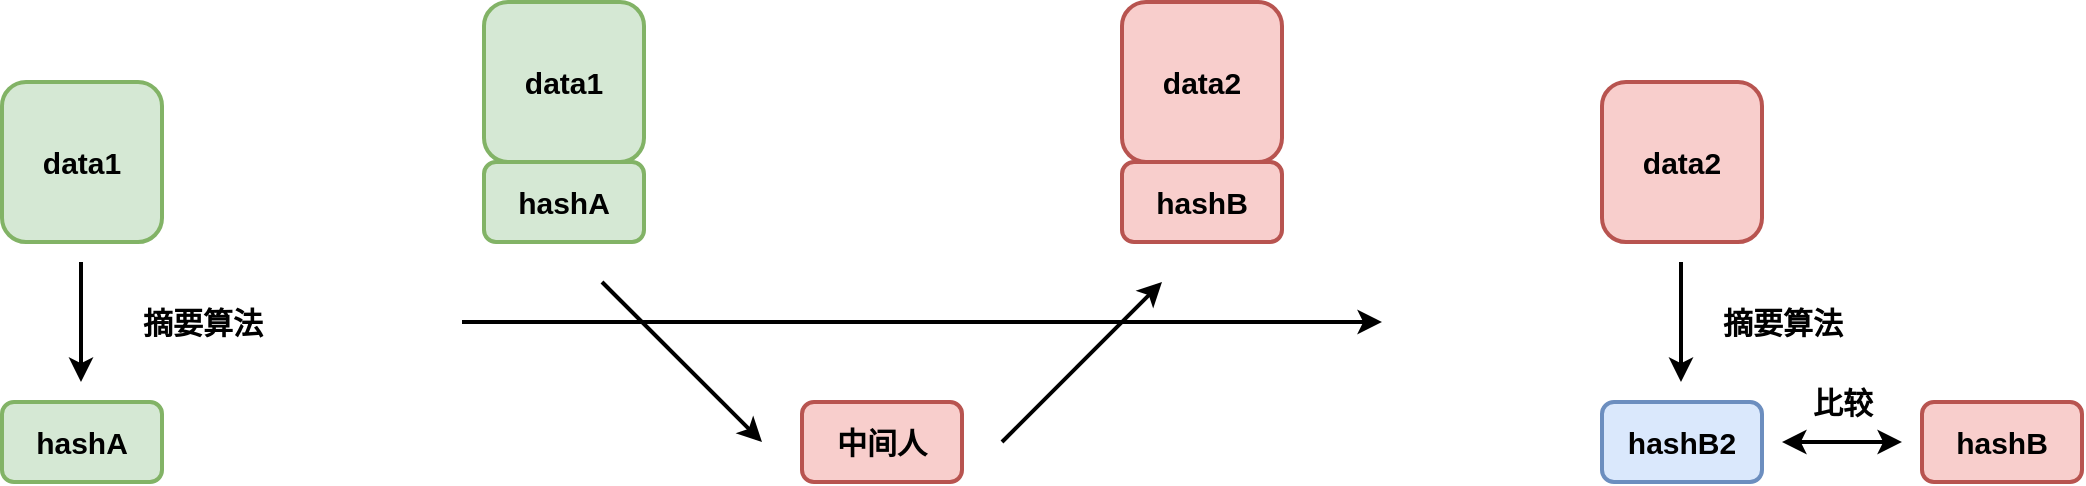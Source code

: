 <mxfile version="20.8.3" type="github">
  <diagram id="5XJ6cl70WtAlI0whU5AC" name="第 1 页">
    <mxGraphModel dx="1081" dy="1072" grid="1" gridSize="10" guides="1" tooltips="1" connect="1" arrows="1" fold="1" page="1" pageScale="1" pageWidth="827" pageHeight="1169" math="0" shadow="0">
      <root>
        <mxCell id="0" />
        <mxCell id="1" parent="0" />
        <mxCell id="3X-S7qRKHkHSU5lgg32S-1" value="data1" style="rounded=1;whiteSpace=wrap;html=1;strokeWidth=2;fillWeight=4;hachureGap=8;hachureAngle=45;fillColor=#d5e8d4;strokeColor=#82b366;fontSize=15;fontStyle=1" vertex="1" parent="1">
          <mxGeometry x="920" y="440" width="80" height="80" as="geometry" />
        </mxCell>
        <mxCell id="3X-S7qRKHkHSU5lgg32S-2" value="hashA" style="rounded=1;whiteSpace=wrap;html=1;strokeWidth=2;fillWeight=4;hachureGap=8;hachureAngle=45;fillColor=#d5e8d4;strokeColor=#82b366;fontSize=15;fontStyle=1" vertex="1" parent="1">
          <mxGeometry x="920" y="600" width="80" height="40" as="geometry" />
        </mxCell>
        <mxCell id="3X-S7qRKHkHSU5lgg32S-7" value="" style="endArrow=classic;html=1;rounded=0;strokeWidth=2;" edge="1" parent="1">
          <mxGeometry width="50" height="50" relative="1" as="geometry">
            <mxPoint x="959.5" y="530" as="sourcePoint" />
            <mxPoint x="959.5" y="590" as="targetPoint" />
          </mxGeometry>
        </mxCell>
        <mxCell id="3X-S7qRKHkHSU5lgg32S-8" value="摘要算法" style="text;strokeColor=none;fillColor=none;html=1;fontSize=15;fontStyle=1;verticalAlign=middle;align=center;rounded=1;" vertex="1" parent="1">
          <mxGeometry x="980" y="540" width="80" height="40" as="geometry" />
        </mxCell>
        <mxCell id="3X-S7qRKHkHSU5lgg32S-9" value="" style="endArrow=classic;html=1;rounded=0;strokeWidth=2;fontSize=15;" edge="1" parent="1">
          <mxGeometry width="50" height="50" relative="1" as="geometry">
            <mxPoint x="1150" y="560" as="sourcePoint" />
            <mxPoint x="1610" y="560" as="targetPoint" />
          </mxGeometry>
        </mxCell>
        <mxCell id="3X-S7qRKHkHSU5lgg32S-10" value="data2" style="rounded=1;whiteSpace=wrap;html=1;strokeWidth=2;fillWeight=4;hachureGap=8;hachureAngle=45;fillColor=#f8cecc;strokeColor=#b85450;fontSize=15;fontStyle=1" vertex="1" parent="1">
          <mxGeometry x="1720" y="440" width="80" height="80" as="geometry" />
        </mxCell>
        <mxCell id="3X-S7qRKHkHSU5lgg32S-11" value="hashB2" style="rounded=1;whiteSpace=wrap;html=1;strokeWidth=2;fillWeight=4;hachureGap=8;hachureAngle=45;fillColor=#dae8fc;strokeColor=#6c8ebf;fontSize=15;fontStyle=1" vertex="1" parent="1">
          <mxGeometry x="1720" y="600" width="80" height="40" as="geometry" />
        </mxCell>
        <mxCell id="3X-S7qRKHkHSU5lgg32S-12" value="" style="endArrow=classic;html=1;rounded=0;strokeWidth=2;" edge="1" parent="1">
          <mxGeometry width="50" height="50" relative="1" as="geometry">
            <mxPoint x="1759.5" y="530" as="sourcePoint" />
            <mxPoint x="1759.5" y="590" as="targetPoint" />
          </mxGeometry>
        </mxCell>
        <mxCell id="3X-S7qRKHkHSU5lgg32S-13" value="摘要算法" style="text;strokeColor=none;fillColor=none;html=1;fontSize=15;fontStyle=1;verticalAlign=middle;align=center;rounded=1;" vertex="1" parent="1">
          <mxGeometry x="1770" y="540" width="80" height="40" as="geometry" />
        </mxCell>
        <mxCell id="3X-S7qRKHkHSU5lgg32S-14" value="data1" style="rounded=1;whiteSpace=wrap;html=1;strokeWidth=2;fillWeight=4;hachureGap=8;hachureAngle=45;fillColor=#d5e8d4;strokeColor=#82b366;fontSize=15;fontStyle=1" vertex="1" parent="1">
          <mxGeometry x="1161" y="400" width="80" height="80" as="geometry" />
        </mxCell>
        <mxCell id="3X-S7qRKHkHSU5lgg32S-15" value="hashA" style="rounded=1;whiteSpace=wrap;html=1;strokeWidth=2;fillWeight=4;hachureGap=8;hachureAngle=45;fillColor=#d5e8d4;strokeColor=#82b366;fontSize=15;fontStyle=1" vertex="1" parent="1">
          <mxGeometry x="1161" y="480" width="80" height="40" as="geometry" />
        </mxCell>
        <mxCell id="3X-S7qRKHkHSU5lgg32S-17" value="data2" style="rounded=1;whiteSpace=wrap;html=1;strokeWidth=2;fillWeight=4;hachureGap=8;hachureAngle=45;fillColor=#f8cecc;strokeColor=#b85450;fontSize=15;fontStyle=1" vertex="1" parent="1">
          <mxGeometry x="1480" y="400" width="80" height="80" as="geometry" />
        </mxCell>
        <mxCell id="3X-S7qRKHkHSU5lgg32S-18" value="hashB" style="rounded=1;whiteSpace=wrap;html=1;strokeWidth=2;fillWeight=4;hachureGap=8;hachureAngle=45;fillColor=#f8cecc;strokeColor=#b85450;fontSize=15;fontStyle=1" vertex="1" parent="1">
          <mxGeometry x="1480" y="480" width="80" height="40" as="geometry" />
        </mxCell>
        <mxCell id="3X-S7qRKHkHSU5lgg32S-19" value="" style="endArrow=classic;html=1;rounded=0;strokeWidth=2;fontSize=15;" edge="1" parent="1">
          <mxGeometry width="50" height="50" relative="1" as="geometry">
            <mxPoint x="1220" y="540" as="sourcePoint" />
            <mxPoint x="1300" y="620" as="targetPoint" />
          </mxGeometry>
        </mxCell>
        <mxCell id="3X-S7qRKHkHSU5lgg32S-20" value="中间人" style="rounded=1;whiteSpace=wrap;html=1;strokeWidth=2;fillWeight=4;hachureGap=8;hachureAngle=45;fillColor=#f8cecc;strokeColor=#b85450;fontSize=15;fontStyle=1" vertex="1" parent="1">
          <mxGeometry x="1320" y="600" width="80" height="40" as="geometry" />
        </mxCell>
        <mxCell id="3X-S7qRKHkHSU5lgg32S-22" value="" style="endArrow=classic;html=1;rounded=0;strokeWidth=2;fontSize=15;" edge="1" parent="1">
          <mxGeometry width="50" height="50" relative="1" as="geometry">
            <mxPoint x="1420" y="620" as="sourcePoint" />
            <mxPoint x="1500" y="540" as="targetPoint" />
          </mxGeometry>
        </mxCell>
        <mxCell id="3X-S7qRKHkHSU5lgg32S-27" value="hashB" style="rounded=1;whiteSpace=wrap;html=1;strokeWidth=2;fillWeight=4;hachureGap=8;hachureAngle=45;fillColor=#f8cecc;strokeColor=#b85450;fontSize=15;fontStyle=1" vertex="1" parent="1">
          <mxGeometry x="1880" y="600" width="80" height="40" as="geometry" />
        </mxCell>
        <mxCell id="3X-S7qRKHkHSU5lgg32S-28" value="" style="endArrow=classic;startArrow=classic;html=1;rounded=0;strokeWidth=2;fontSize=15;" edge="1" parent="1">
          <mxGeometry width="50" height="50" relative="1" as="geometry">
            <mxPoint x="1810" y="620" as="sourcePoint" />
            <mxPoint x="1870" y="620" as="targetPoint" />
          </mxGeometry>
        </mxCell>
        <mxCell id="3X-S7qRKHkHSU5lgg32S-29" value="比较" style="text;strokeColor=none;fillColor=none;html=1;fontSize=15;fontStyle=1;verticalAlign=middle;align=center;rounded=1;" vertex="1" parent="1">
          <mxGeometry x="1820" y="580" width="40" height="40" as="geometry" />
        </mxCell>
      </root>
    </mxGraphModel>
  </diagram>
</mxfile>
